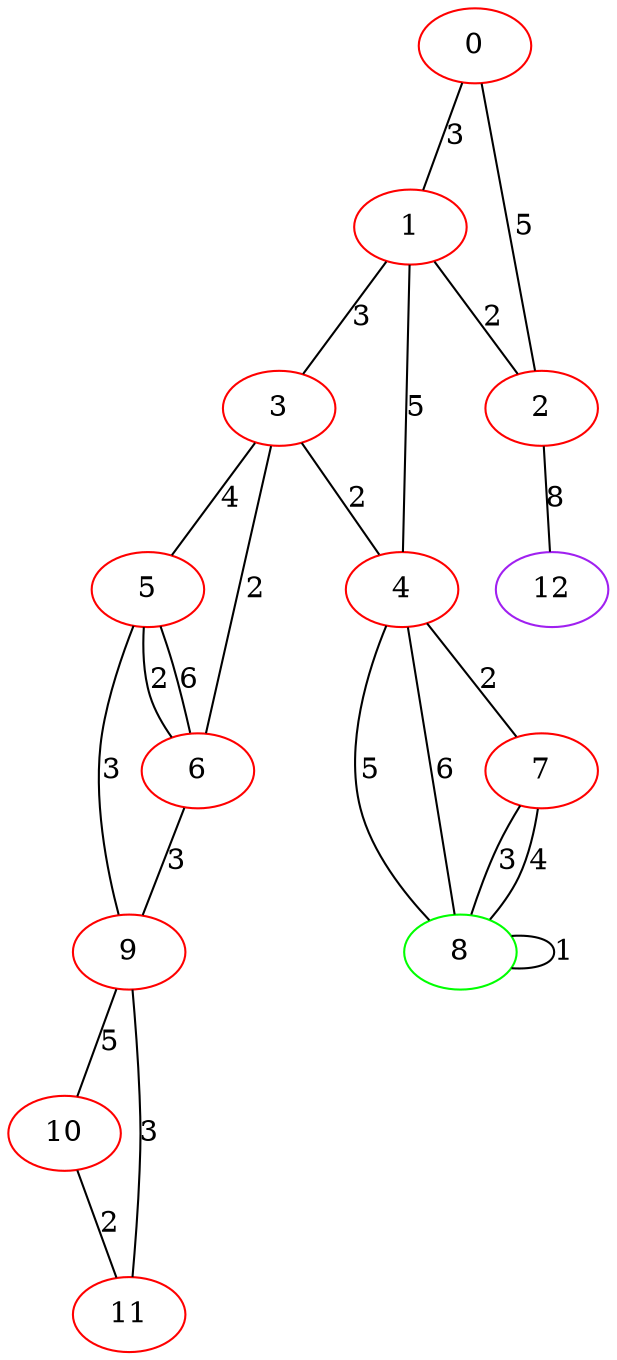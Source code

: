 graph "" {
0 [color=red, weight=1];
1 [color=red, weight=1];
2 [color=red, weight=1];
3 [color=red, weight=1];
4 [color=red, weight=1];
5 [color=red, weight=1];
6 [color=red, weight=1];
7 [color=red, weight=1];
8 [color=green, weight=2];
9 [color=red, weight=1];
10 [color=red, weight=1];
11 [color=red, weight=1];
12 [color=purple, weight=4];
0 -- 1  [key=0, label=3];
0 -- 2  [key=0, label=5];
1 -- 2  [key=0, label=2];
1 -- 3  [key=0, label=3];
1 -- 4  [key=0, label=5];
2 -- 12  [key=0, label=8];
3 -- 4  [key=0, label=2];
3 -- 5  [key=0, label=4];
3 -- 6  [key=0, label=2];
4 -- 8  [key=0, label=5];
4 -- 8  [key=1, label=6];
4 -- 7  [key=0, label=2];
5 -- 9  [key=0, label=3];
5 -- 6  [key=0, label=6];
5 -- 6  [key=1, label=2];
6 -- 9  [key=0, label=3];
7 -- 8  [key=0, label=3];
7 -- 8  [key=1, label=4];
8 -- 8  [key=0, label=1];
9 -- 10  [key=0, label=5];
9 -- 11  [key=0, label=3];
10 -- 11  [key=0, label=2];
}
